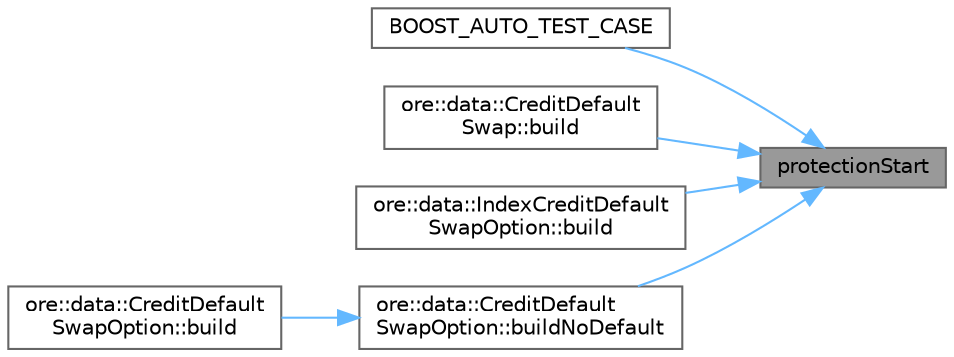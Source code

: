 digraph "protectionStart"
{
 // INTERACTIVE_SVG=YES
 // LATEX_PDF_SIZE
  bgcolor="transparent";
  edge [fontname=Helvetica,fontsize=10,labelfontname=Helvetica,labelfontsize=10];
  node [fontname=Helvetica,fontsize=10,shape=box,height=0.2,width=0.4];
  rankdir="RL";
  Node1 [label="protectionStart",height=0.2,width=0.4,color="gray40", fillcolor="grey60", style="filled", fontcolor="black",tooltip=" "];
  Node1 -> Node2 [dir="back",color="steelblue1",style="solid"];
  Node2 [label="BOOST_AUTO_TEST_CASE",height=0.2,width=0.4,color="grey40", fillcolor="white", style="filled",URL="$test_2creditdefaultswapdata_8cpp.html#a19aa31e5490270ae1f13f5a1f9920b86",tooltip=" "];
  Node1 -> Node3 [dir="back",color="steelblue1",style="solid"];
  Node3 [label="ore::data::CreditDefault\lSwap::build",height=0.2,width=0.4,color="grey40", fillcolor="white", style="filled",URL="$classore_1_1data_1_1_credit_default_swap.html#af7b69d5b18d278257927e32b10a23ee6",tooltip=" "];
  Node1 -> Node4 [dir="back",color="steelblue1",style="solid"];
  Node4 [label="ore::data::IndexCreditDefault\lSwapOption::build",height=0.2,width=0.4,color="grey40", fillcolor="white", style="filled",URL="$classore_1_1data_1_1_index_credit_default_swap_option.html#af7b69d5b18d278257927e32b10a23ee6",tooltip=" "];
  Node1 -> Node5 [dir="back",color="steelblue1",style="solid"];
  Node5 [label="ore::data::CreditDefault\lSwapOption::buildNoDefault",height=0.2,width=0.4,color="grey40", fillcolor="white", style="filled",URL="$classore_1_1data_1_1_credit_default_swap_option.html#afc9fe7ddc6f66184a6447fa23f01687c",tooltip="Build CDS option given that no default."];
  Node5 -> Node6 [dir="back",color="steelblue1",style="solid"];
  Node6 [label="ore::data::CreditDefault\lSwapOption::build",height=0.2,width=0.4,color="grey40", fillcolor="white", style="filled",URL="$classore_1_1data_1_1_credit_default_swap_option.html#a1ef499f219449a5d9cad686946864d0b",tooltip=" "];
}
